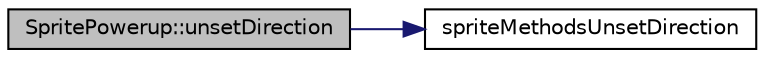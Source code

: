 digraph "SpritePowerup::unsetDirection"
{
 // LATEX_PDF_SIZE
  edge [fontname="Helvetica",fontsize="10",labelfontname="Helvetica",labelfontsize="10"];
  node [fontname="Helvetica",fontsize="10",shape=record];
  rankdir="LR";
  Node1 [label="SpritePowerup::unsetDirection",height=0.2,width=0.4,color="black", fillcolor="grey75", style="filled", fontcolor="black",tooltip=" "];
  Node1 -> Node2 [color="midnightblue",fontsize="10",style="solid"];
  Node2 [label="spriteMethodsUnsetDirection",height=0.2,width=0.4,color="black", fillcolor="white", style="filled",URL="$_sprite_methods_8cpp.html#a78a2d01eb0f24769d841a1f62b1f465d",tooltip=" "];
}
